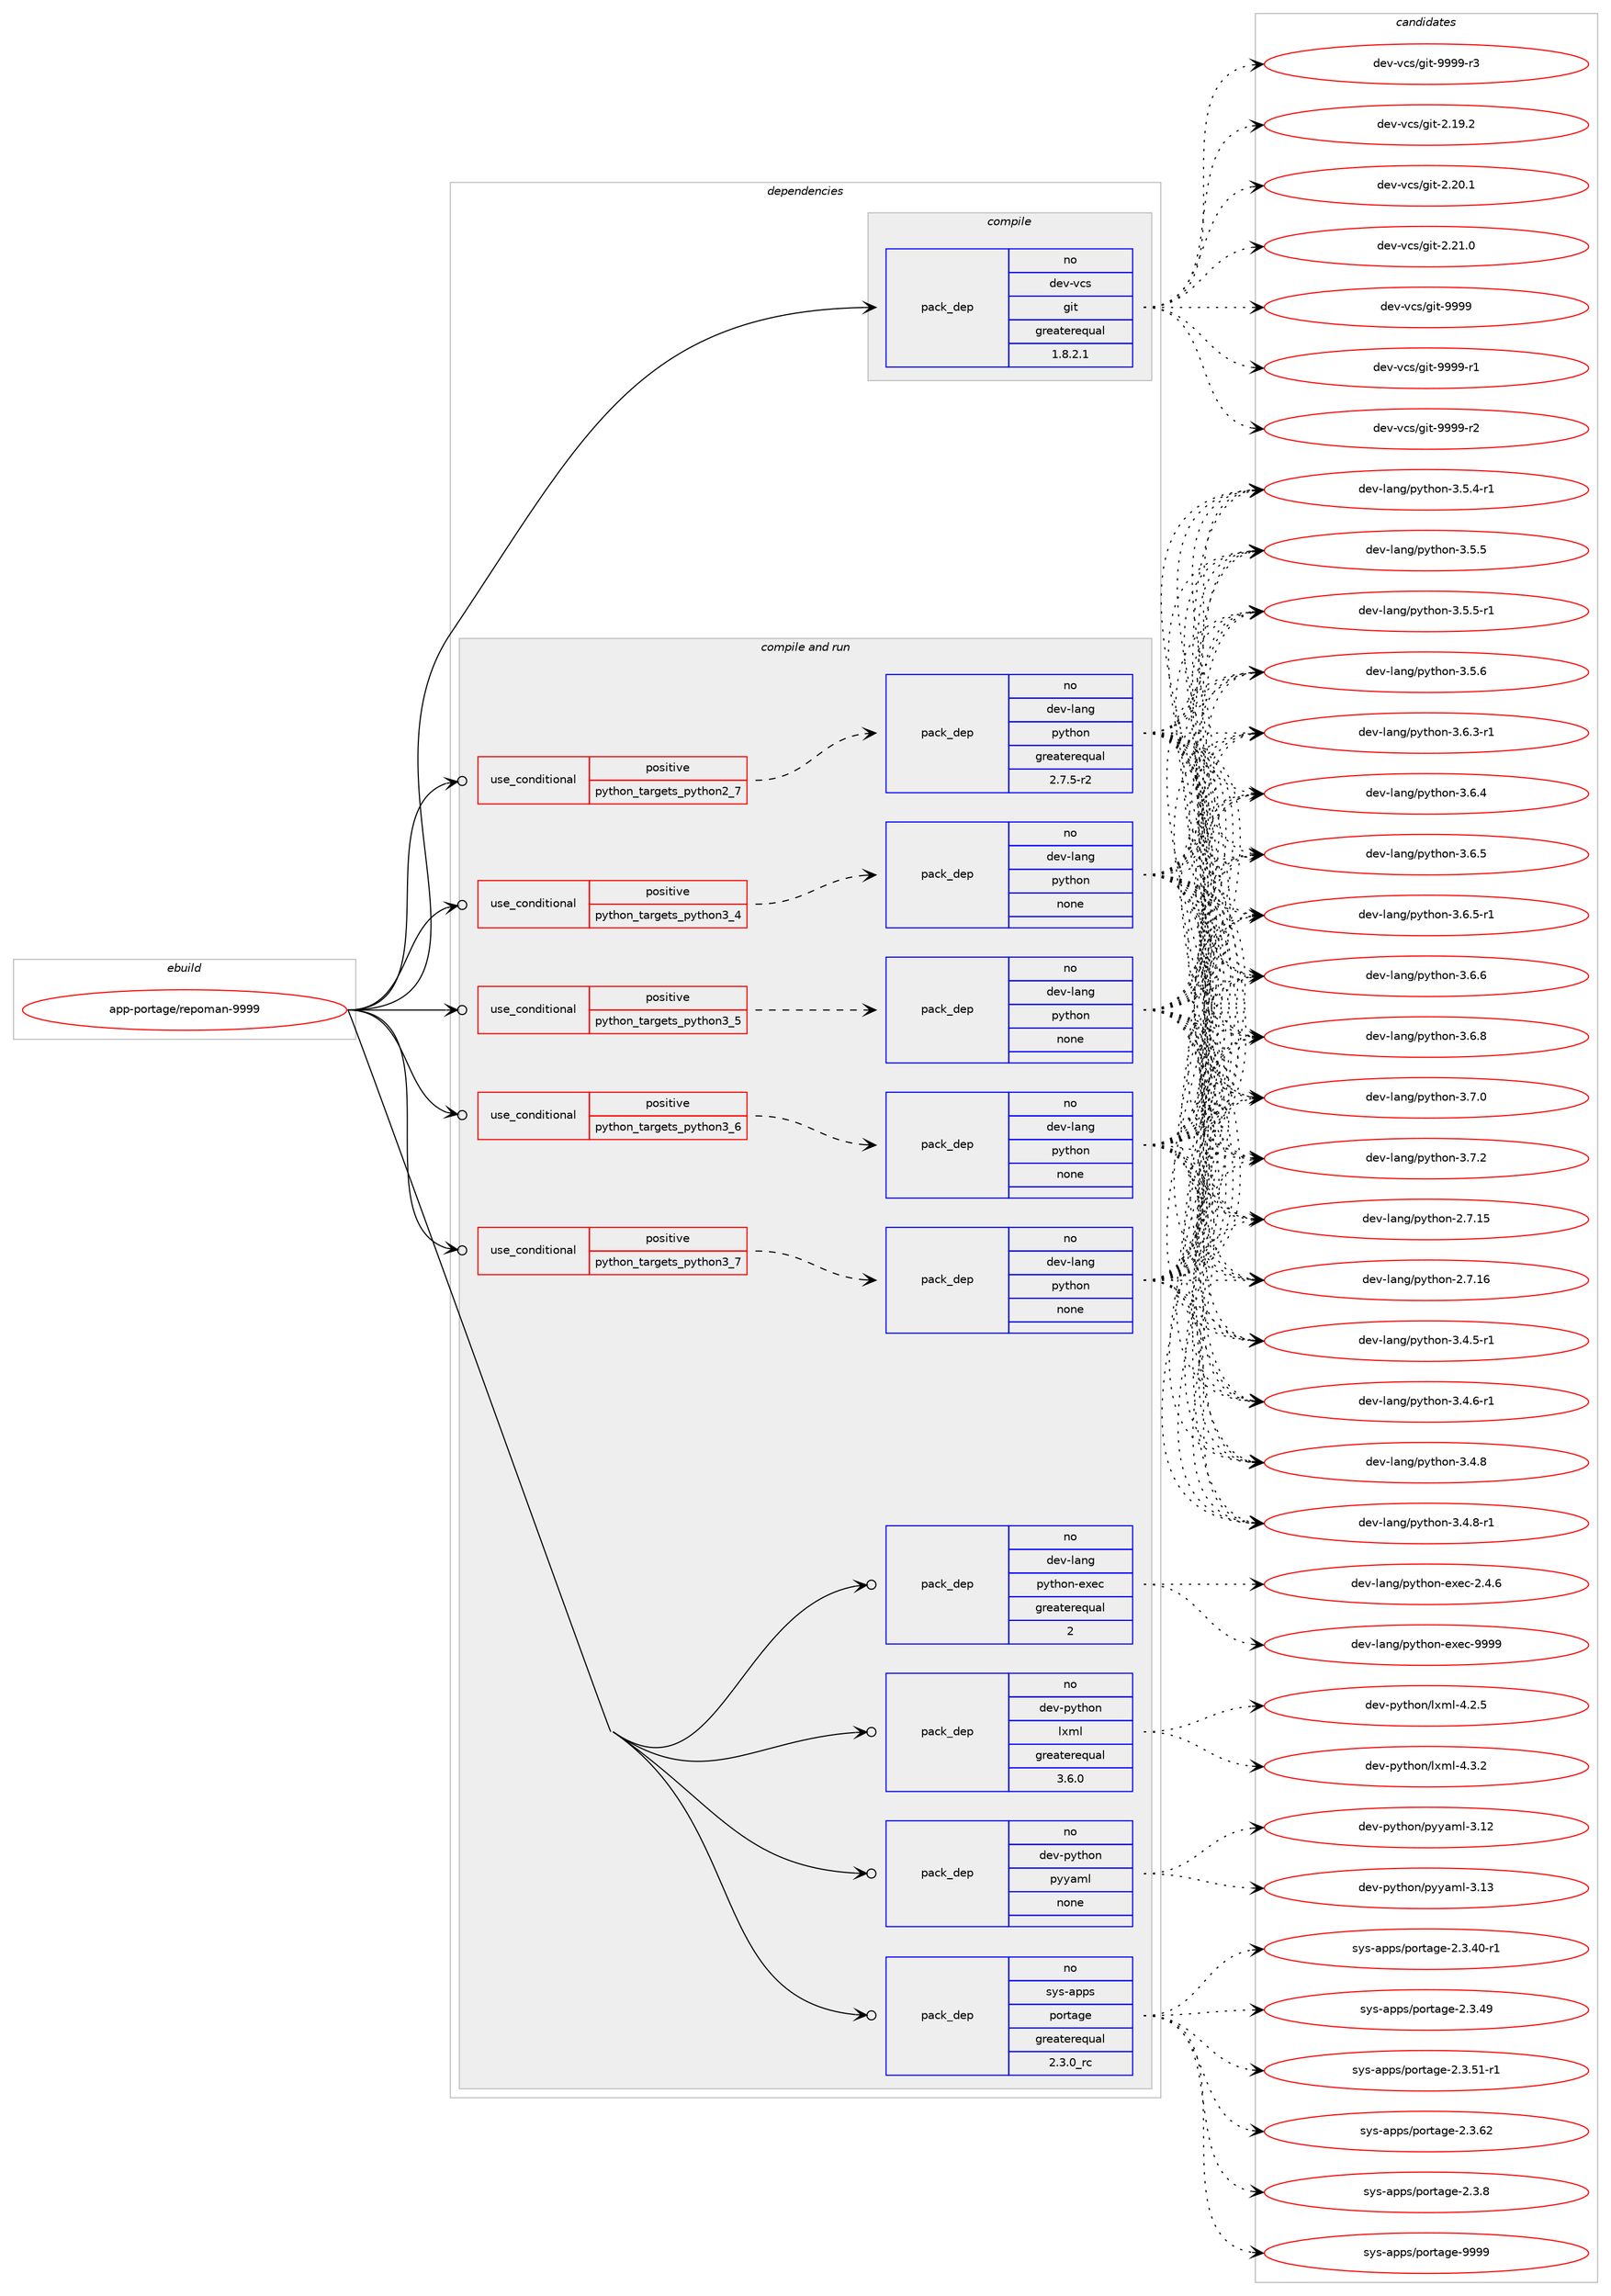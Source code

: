 digraph prolog {

# *************
# Graph options
# *************

newrank=true;
concentrate=true;
compound=true;
graph [rankdir=LR,fontname=Helvetica,fontsize=10,ranksep=1.5];#, ranksep=2.5, nodesep=0.2];
edge  [arrowhead=vee];
node  [fontname=Helvetica,fontsize=10];

# **********
# The ebuild
# **********

subgraph cluster_leftcol {
color=gray;
rank=same;
label=<<i>ebuild</i>>;
id [label="app-portage/repoman-9999", color=red, width=4, href="../app-portage/repoman-9999.svg"];
}

# ****************
# The dependencies
# ****************

subgraph cluster_midcol {
color=gray;
label=<<i>dependencies</i>>;
subgraph cluster_compile {
fillcolor="#eeeeee";
style=filled;
label=<<i>compile</i>>;
subgraph pack931433 {
dependency1306994 [label=<<TABLE BORDER="0" CELLBORDER="1" CELLSPACING="0" CELLPADDING="4" WIDTH="220"><TR><TD ROWSPAN="6" CELLPADDING="30">pack_dep</TD></TR><TR><TD WIDTH="110">no</TD></TR><TR><TD>dev-vcs</TD></TR><TR><TD>git</TD></TR><TR><TD>greaterequal</TD></TR><TR><TD>1.8.2.1</TD></TR></TABLE>>, shape=none, color=blue];
}
id:e -> dependency1306994:w [weight=20,style="solid",arrowhead="vee"];
}
subgraph cluster_compileandrun {
fillcolor="#eeeeee";
style=filled;
label=<<i>compile and run</i>>;
subgraph cond355133 {
dependency1306995 [label=<<TABLE BORDER="0" CELLBORDER="1" CELLSPACING="0" CELLPADDING="4"><TR><TD ROWSPAN="3" CELLPADDING="10">use_conditional</TD></TR><TR><TD>positive</TD></TR><TR><TD>python_targets_python2_7</TD></TR></TABLE>>, shape=none, color=red];
subgraph pack931434 {
dependency1306996 [label=<<TABLE BORDER="0" CELLBORDER="1" CELLSPACING="0" CELLPADDING="4" WIDTH="220"><TR><TD ROWSPAN="6" CELLPADDING="30">pack_dep</TD></TR><TR><TD WIDTH="110">no</TD></TR><TR><TD>dev-lang</TD></TR><TR><TD>python</TD></TR><TR><TD>greaterequal</TD></TR><TR><TD>2.7.5-r2</TD></TR></TABLE>>, shape=none, color=blue];
}
dependency1306995:e -> dependency1306996:w [weight=20,style="dashed",arrowhead="vee"];
}
id:e -> dependency1306995:w [weight=20,style="solid",arrowhead="odotvee"];
subgraph cond355134 {
dependency1306997 [label=<<TABLE BORDER="0" CELLBORDER="1" CELLSPACING="0" CELLPADDING="4"><TR><TD ROWSPAN="3" CELLPADDING="10">use_conditional</TD></TR><TR><TD>positive</TD></TR><TR><TD>python_targets_python3_4</TD></TR></TABLE>>, shape=none, color=red];
subgraph pack931435 {
dependency1306998 [label=<<TABLE BORDER="0" CELLBORDER="1" CELLSPACING="0" CELLPADDING="4" WIDTH="220"><TR><TD ROWSPAN="6" CELLPADDING="30">pack_dep</TD></TR><TR><TD WIDTH="110">no</TD></TR><TR><TD>dev-lang</TD></TR><TR><TD>python</TD></TR><TR><TD>none</TD></TR><TR><TD></TD></TR></TABLE>>, shape=none, color=blue];
}
dependency1306997:e -> dependency1306998:w [weight=20,style="dashed",arrowhead="vee"];
}
id:e -> dependency1306997:w [weight=20,style="solid",arrowhead="odotvee"];
subgraph cond355135 {
dependency1306999 [label=<<TABLE BORDER="0" CELLBORDER="1" CELLSPACING="0" CELLPADDING="4"><TR><TD ROWSPAN="3" CELLPADDING="10">use_conditional</TD></TR><TR><TD>positive</TD></TR><TR><TD>python_targets_python3_5</TD></TR></TABLE>>, shape=none, color=red];
subgraph pack931436 {
dependency1307000 [label=<<TABLE BORDER="0" CELLBORDER="1" CELLSPACING="0" CELLPADDING="4" WIDTH="220"><TR><TD ROWSPAN="6" CELLPADDING="30">pack_dep</TD></TR><TR><TD WIDTH="110">no</TD></TR><TR><TD>dev-lang</TD></TR><TR><TD>python</TD></TR><TR><TD>none</TD></TR><TR><TD></TD></TR></TABLE>>, shape=none, color=blue];
}
dependency1306999:e -> dependency1307000:w [weight=20,style="dashed",arrowhead="vee"];
}
id:e -> dependency1306999:w [weight=20,style="solid",arrowhead="odotvee"];
subgraph cond355136 {
dependency1307001 [label=<<TABLE BORDER="0" CELLBORDER="1" CELLSPACING="0" CELLPADDING="4"><TR><TD ROWSPAN="3" CELLPADDING="10">use_conditional</TD></TR><TR><TD>positive</TD></TR><TR><TD>python_targets_python3_6</TD></TR></TABLE>>, shape=none, color=red];
subgraph pack931437 {
dependency1307002 [label=<<TABLE BORDER="0" CELLBORDER="1" CELLSPACING="0" CELLPADDING="4" WIDTH="220"><TR><TD ROWSPAN="6" CELLPADDING="30">pack_dep</TD></TR><TR><TD WIDTH="110">no</TD></TR><TR><TD>dev-lang</TD></TR><TR><TD>python</TD></TR><TR><TD>none</TD></TR><TR><TD></TD></TR></TABLE>>, shape=none, color=blue];
}
dependency1307001:e -> dependency1307002:w [weight=20,style="dashed",arrowhead="vee"];
}
id:e -> dependency1307001:w [weight=20,style="solid",arrowhead="odotvee"];
subgraph cond355137 {
dependency1307003 [label=<<TABLE BORDER="0" CELLBORDER="1" CELLSPACING="0" CELLPADDING="4"><TR><TD ROWSPAN="3" CELLPADDING="10">use_conditional</TD></TR><TR><TD>positive</TD></TR><TR><TD>python_targets_python3_7</TD></TR></TABLE>>, shape=none, color=red];
subgraph pack931438 {
dependency1307004 [label=<<TABLE BORDER="0" CELLBORDER="1" CELLSPACING="0" CELLPADDING="4" WIDTH="220"><TR><TD ROWSPAN="6" CELLPADDING="30">pack_dep</TD></TR><TR><TD WIDTH="110">no</TD></TR><TR><TD>dev-lang</TD></TR><TR><TD>python</TD></TR><TR><TD>none</TD></TR><TR><TD></TD></TR></TABLE>>, shape=none, color=blue];
}
dependency1307003:e -> dependency1307004:w [weight=20,style="dashed",arrowhead="vee"];
}
id:e -> dependency1307003:w [weight=20,style="solid",arrowhead="odotvee"];
subgraph pack931439 {
dependency1307005 [label=<<TABLE BORDER="0" CELLBORDER="1" CELLSPACING="0" CELLPADDING="4" WIDTH="220"><TR><TD ROWSPAN="6" CELLPADDING="30">pack_dep</TD></TR><TR><TD WIDTH="110">no</TD></TR><TR><TD>dev-lang</TD></TR><TR><TD>python-exec</TD></TR><TR><TD>greaterequal</TD></TR><TR><TD>2</TD></TR></TABLE>>, shape=none, color=blue];
}
id:e -> dependency1307005:w [weight=20,style="solid",arrowhead="odotvee"];
subgraph pack931440 {
dependency1307006 [label=<<TABLE BORDER="0" CELLBORDER="1" CELLSPACING="0" CELLPADDING="4" WIDTH="220"><TR><TD ROWSPAN="6" CELLPADDING="30">pack_dep</TD></TR><TR><TD WIDTH="110">no</TD></TR><TR><TD>dev-python</TD></TR><TR><TD>lxml</TD></TR><TR><TD>greaterequal</TD></TR><TR><TD>3.6.0</TD></TR></TABLE>>, shape=none, color=blue];
}
id:e -> dependency1307006:w [weight=20,style="solid",arrowhead="odotvee"];
subgraph pack931441 {
dependency1307007 [label=<<TABLE BORDER="0" CELLBORDER="1" CELLSPACING="0" CELLPADDING="4" WIDTH="220"><TR><TD ROWSPAN="6" CELLPADDING="30">pack_dep</TD></TR><TR><TD WIDTH="110">no</TD></TR><TR><TD>dev-python</TD></TR><TR><TD>pyyaml</TD></TR><TR><TD>none</TD></TR><TR><TD></TD></TR></TABLE>>, shape=none, color=blue];
}
id:e -> dependency1307007:w [weight=20,style="solid",arrowhead="odotvee"];
subgraph pack931442 {
dependency1307008 [label=<<TABLE BORDER="0" CELLBORDER="1" CELLSPACING="0" CELLPADDING="4" WIDTH="220"><TR><TD ROWSPAN="6" CELLPADDING="30">pack_dep</TD></TR><TR><TD WIDTH="110">no</TD></TR><TR><TD>sys-apps</TD></TR><TR><TD>portage</TD></TR><TR><TD>greaterequal</TD></TR><TR><TD>2.3.0_rc</TD></TR></TABLE>>, shape=none, color=blue];
}
id:e -> dependency1307008:w [weight=20,style="solid",arrowhead="odotvee"];
}
subgraph cluster_run {
fillcolor="#eeeeee";
style=filled;
label=<<i>run</i>>;
}
}

# **************
# The candidates
# **************

subgraph cluster_choices {
rank=same;
color=gray;
label=<<i>candidates</i>>;

subgraph choice931433 {
color=black;
nodesep=1;
choice10010111845118991154710310511645504649574650 [label="dev-vcs/git-2.19.2", color=red, width=4,href="../dev-vcs/git-2.19.2.svg"];
choice10010111845118991154710310511645504650484649 [label="dev-vcs/git-2.20.1", color=red, width=4,href="../dev-vcs/git-2.20.1.svg"];
choice10010111845118991154710310511645504650494648 [label="dev-vcs/git-2.21.0", color=red, width=4,href="../dev-vcs/git-2.21.0.svg"];
choice1001011184511899115471031051164557575757 [label="dev-vcs/git-9999", color=red, width=4,href="../dev-vcs/git-9999.svg"];
choice10010111845118991154710310511645575757574511449 [label="dev-vcs/git-9999-r1", color=red, width=4,href="../dev-vcs/git-9999-r1.svg"];
choice10010111845118991154710310511645575757574511450 [label="dev-vcs/git-9999-r2", color=red, width=4,href="../dev-vcs/git-9999-r2.svg"];
choice10010111845118991154710310511645575757574511451 [label="dev-vcs/git-9999-r3", color=red, width=4,href="../dev-vcs/git-9999-r3.svg"];
dependency1306994:e -> choice10010111845118991154710310511645504649574650:w [style=dotted,weight="100"];
dependency1306994:e -> choice10010111845118991154710310511645504650484649:w [style=dotted,weight="100"];
dependency1306994:e -> choice10010111845118991154710310511645504650494648:w [style=dotted,weight="100"];
dependency1306994:e -> choice1001011184511899115471031051164557575757:w [style=dotted,weight="100"];
dependency1306994:e -> choice10010111845118991154710310511645575757574511449:w [style=dotted,weight="100"];
dependency1306994:e -> choice10010111845118991154710310511645575757574511450:w [style=dotted,weight="100"];
dependency1306994:e -> choice10010111845118991154710310511645575757574511451:w [style=dotted,weight="100"];
}
subgraph choice931434 {
color=black;
nodesep=1;
choice10010111845108971101034711212111610411111045504655464953 [label="dev-lang/python-2.7.15", color=red, width=4,href="../dev-lang/python-2.7.15.svg"];
choice10010111845108971101034711212111610411111045504655464954 [label="dev-lang/python-2.7.16", color=red, width=4,href="../dev-lang/python-2.7.16.svg"];
choice1001011184510897110103471121211161041111104551465246534511449 [label="dev-lang/python-3.4.5-r1", color=red, width=4,href="../dev-lang/python-3.4.5-r1.svg"];
choice1001011184510897110103471121211161041111104551465246544511449 [label="dev-lang/python-3.4.6-r1", color=red, width=4,href="../dev-lang/python-3.4.6-r1.svg"];
choice100101118451089711010347112121116104111110455146524656 [label="dev-lang/python-3.4.8", color=red, width=4,href="../dev-lang/python-3.4.8.svg"];
choice1001011184510897110103471121211161041111104551465246564511449 [label="dev-lang/python-3.4.8-r1", color=red, width=4,href="../dev-lang/python-3.4.8-r1.svg"];
choice1001011184510897110103471121211161041111104551465346524511449 [label="dev-lang/python-3.5.4-r1", color=red, width=4,href="../dev-lang/python-3.5.4-r1.svg"];
choice100101118451089711010347112121116104111110455146534653 [label="dev-lang/python-3.5.5", color=red, width=4,href="../dev-lang/python-3.5.5.svg"];
choice1001011184510897110103471121211161041111104551465346534511449 [label="dev-lang/python-3.5.5-r1", color=red, width=4,href="../dev-lang/python-3.5.5-r1.svg"];
choice100101118451089711010347112121116104111110455146534654 [label="dev-lang/python-3.5.6", color=red, width=4,href="../dev-lang/python-3.5.6.svg"];
choice1001011184510897110103471121211161041111104551465446514511449 [label="dev-lang/python-3.6.3-r1", color=red, width=4,href="../dev-lang/python-3.6.3-r1.svg"];
choice100101118451089711010347112121116104111110455146544652 [label="dev-lang/python-3.6.4", color=red, width=4,href="../dev-lang/python-3.6.4.svg"];
choice100101118451089711010347112121116104111110455146544653 [label="dev-lang/python-3.6.5", color=red, width=4,href="../dev-lang/python-3.6.5.svg"];
choice1001011184510897110103471121211161041111104551465446534511449 [label="dev-lang/python-3.6.5-r1", color=red, width=4,href="../dev-lang/python-3.6.5-r1.svg"];
choice100101118451089711010347112121116104111110455146544654 [label="dev-lang/python-3.6.6", color=red, width=4,href="../dev-lang/python-3.6.6.svg"];
choice100101118451089711010347112121116104111110455146544656 [label="dev-lang/python-3.6.8", color=red, width=4,href="../dev-lang/python-3.6.8.svg"];
choice100101118451089711010347112121116104111110455146554648 [label="dev-lang/python-3.7.0", color=red, width=4,href="../dev-lang/python-3.7.0.svg"];
choice100101118451089711010347112121116104111110455146554650 [label="dev-lang/python-3.7.2", color=red, width=4,href="../dev-lang/python-3.7.2.svg"];
dependency1306996:e -> choice10010111845108971101034711212111610411111045504655464953:w [style=dotted,weight="100"];
dependency1306996:e -> choice10010111845108971101034711212111610411111045504655464954:w [style=dotted,weight="100"];
dependency1306996:e -> choice1001011184510897110103471121211161041111104551465246534511449:w [style=dotted,weight="100"];
dependency1306996:e -> choice1001011184510897110103471121211161041111104551465246544511449:w [style=dotted,weight="100"];
dependency1306996:e -> choice100101118451089711010347112121116104111110455146524656:w [style=dotted,weight="100"];
dependency1306996:e -> choice1001011184510897110103471121211161041111104551465246564511449:w [style=dotted,weight="100"];
dependency1306996:e -> choice1001011184510897110103471121211161041111104551465346524511449:w [style=dotted,weight="100"];
dependency1306996:e -> choice100101118451089711010347112121116104111110455146534653:w [style=dotted,weight="100"];
dependency1306996:e -> choice1001011184510897110103471121211161041111104551465346534511449:w [style=dotted,weight="100"];
dependency1306996:e -> choice100101118451089711010347112121116104111110455146534654:w [style=dotted,weight="100"];
dependency1306996:e -> choice1001011184510897110103471121211161041111104551465446514511449:w [style=dotted,weight="100"];
dependency1306996:e -> choice100101118451089711010347112121116104111110455146544652:w [style=dotted,weight="100"];
dependency1306996:e -> choice100101118451089711010347112121116104111110455146544653:w [style=dotted,weight="100"];
dependency1306996:e -> choice1001011184510897110103471121211161041111104551465446534511449:w [style=dotted,weight="100"];
dependency1306996:e -> choice100101118451089711010347112121116104111110455146544654:w [style=dotted,weight="100"];
dependency1306996:e -> choice100101118451089711010347112121116104111110455146544656:w [style=dotted,weight="100"];
dependency1306996:e -> choice100101118451089711010347112121116104111110455146554648:w [style=dotted,weight="100"];
dependency1306996:e -> choice100101118451089711010347112121116104111110455146554650:w [style=dotted,weight="100"];
}
subgraph choice931435 {
color=black;
nodesep=1;
choice10010111845108971101034711212111610411111045504655464953 [label="dev-lang/python-2.7.15", color=red, width=4,href="../dev-lang/python-2.7.15.svg"];
choice10010111845108971101034711212111610411111045504655464954 [label="dev-lang/python-2.7.16", color=red, width=4,href="../dev-lang/python-2.7.16.svg"];
choice1001011184510897110103471121211161041111104551465246534511449 [label="dev-lang/python-3.4.5-r1", color=red, width=4,href="../dev-lang/python-3.4.5-r1.svg"];
choice1001011184510897110103471121211161041111104551465246544511449 [label="dev-lang/python-3.4.6-r1", color=red, width=4,href="../dev-lang/python-3.4.6-r1.svg"];
choice100101118451089711010347112121116104111110455146524656 [label="dev-lang/python-3.4.8", color=red, width=4,href="../dev-lang/python-3.4.8.svg"];
choice1001011184510897110103471121211161041111104551465246564511449 [label="dev-lang/python-3.4.8-r1", color=red, width=4,href="../dev-lang/python-3.4.8-r1.svg"];
choice1001011184510897110103471121211161041111104551465346524511449 [label="dev-lang/python-3.5.4-r1", color=red, width=4,href="../dev-lang/python-3.5.4-r1.svg"];
choice100101118451089711010347112121116104111110455146534653 [label="dev-lang/python-3.5.5", color=red, width=4,href="../dev-lang/python-3.5.5.svg"];
choice1001011184510897110103471121211161041111104551465346534511449 [label="dev-lang/python-3.5.5-r1", color=red, width=4,href="../dev-lang/python-3.5.5-r1.svg"];
choice100101118451089711010347112121116104111110455146534654 [label="dev-lang/python-3.5.6", color=red, width=4,href="../dev-lang/python-3.5.6.svg"];
choice1001011184510897110103471121211161041111104551465446514511449 [label="dev-lang/python-3.6.3-r1", color=red, width=4,href="../dev-lang/python-3.6.3-r1.svg"];
choice100101118451089711010347112121116104111110455146544652 [label="dev-lang/python-3.6.4", color=red, width=4,href="../dev-lang/python-3.6.4.svg"];
choice100101118451089711010347112121116104111110455146544653 [label="dev-lang/python-3.6.5", color=red, width=4,href="../dev-lang/python-3.6.5.svg"];
choice1001011184510897110103471121211161041111104551465446534511449 [label="dev-lang/python-3.6.5-r1", color=red, width=4,href="../dev-lang/python-3.6.5-r1.svg"];
choice100101118451089711010347112121116104111110455146544654 [label="dev-lang/python-3.6.6", color=red, width=4,href="../dev-lang/python-3.6.6.svg"];
choice100101118451089711010347112121116104111110455146544656 [label="dev-lang/python-3.6.8", color=red, width=4,href="../dev-lang/python-3.6.8.svg"];
choice100101118451089711010347112121116104111110455146554648 [label="dev-lang/python-3.7.0", color=red, width=4,href="../dev-lang/python-3.7.0.svg"];
choice100101118451089711010347112121116104111110455146554650 [label="dev-lang/python-3.7.2", color=red, width=4,href="../dev-lang/python-3.7.2.svg"];
dependency1306998:e -> choice10010111845108971101034711212111610411111045504655464953:w [style=dotted,weight="100"];
dependency1306998:e -> choice10010111845108971101034711212111610411111045504655464954:w [style=dotted,weight="100"];
dependency1306998:e -> choice1001011184510897110103471121211161041111104551465246534511449:w [style=dotted,weight="100"];
dependency1306998:e -> choice1001011184510897110103471121211161041111104551465246544511449:w [style=dotted,weight="100"];
dependency1306998:e -> choice100101118451089711010347112121116104111110455146524656:w [style=dotted,weight="100"];
dependency1306998:e -> choice1001011184510897110103471121211161041111104551465246564511449:w [style=dotted,weight="100"];
dependency1306998:e -> choice1001011184510897110103471121211161041111104551465346524511449:w [style=dotted,weight="100"];
dependency1306998:e -> choice100101118451089711010347112121116104111110455146534653:w [style=dotted,weight="100"];
dependency1306998:e -> choice1001011184510897110103471121211161041111104551465346534511449:w [style=dotted,weight="100"];
dependency1306998:e -> choice100101118451089711010347112121116104111110455146534654:w [style=dotted,weight="100"];
dependency1306998:e -> choice1001011184510897110103471121211161041111104551465446514511449:w [style=dotted,weight="100"];
dependency1306998:e -> choice100101118451089711010347112121116104111110455146544652:w [style=dotted,weight="100"];
dependency1306998:e -> choice100101118451089711010347112121116104111110455146544653:w [style=dotted,weight="100"];
dependency1306998:e -> choice1001011184510897110103471121211161041111104551465446534511449:w [style=dotted,weight="100"];
dependency1306998:e -> choice100101118451089711010347112121116104111110455146544654:w [style=dotted,weight="100"];
dependency1306998:e -> choice100101118451089711010347112121116104111110455146544656:w [style=dotted,weight="100"];
dependency1306998:e -> choice100101118451089711010347112121116104111110455146554648:w [style=dotted,weight="100"];
dependency1306998:e -> choice100101118451089711010347112121116104111110455146554650:w [style=dotted,weight="100"];
}
subgraph choice931436 {
color=black;
nodesep=1;
choice10010111845108971101034711212111610411111045504655464953 [label="dev-lang/python-2.7.15", color=red, width=4,href="../dev-lang/python-2.7.15.svg"];
choice10010111845108971101034711212111610411111045504655464954 [label="dev-lang/python-2.7.16", color=red, width=4,href="../dev-lang/python-2.7.16.svg"];
choice1001011184510897110103471121211161041111104551465246534511449 [label="dev-lang/python-3.4.5-r1", color=red, width=4,href="../dev-lang/python-3.4.5-r1.svg"];
choice1001011184510897110103471121211161041111104551465246544511449 [label="dev-lang/python-3.4.6-r1", color=red, width=4,href="../dev-lang/python-3.4.6-r1.svg"];
choice100101118451089711010347112121116104111110455146524656 [label="dev-lang/python-3.4.8", color=red, width=4,href="../dev-lang/python-3.4.8.svg"];
choice1001011184510897110103471121211161041111104551465246564511449 [label="dev-lang/python-3.4.8-r1", color=red, width=4,href="../dev-lang/python-3.4.8-r1.svg"];
choice1001011184510897110103471121211161041111104551465346524511449 [label="dev-lang/python-3.5.4-r1", color=red, width=4,href="../dev-lang/python-3.5.4-r1.svg"];
choice100101118451089711010347112121116104111110455146534653 [label="dev-lang/python-3.5.5", color=red, width=4,href="../dev-lang/python-3.5.5.svg"];
choice1001011184510897110103471121211161041111104551465346534511449 [label="dev-lang/python-3.5.5-r1", color=red, width=4,href="../dev-lang/python-3.5.5-r1.svg"];
choice100101118451089711010347112121116104111110455146534654 [label="dev-lang/python-3.5.6", color=red, width=4,href="../dev-lang/python-3.5.6.svg"];
choice1001011184510897110103471121211161041111104551465446514511449 [label="dev-lang/python-3.6.3-r1", color=red, width=4,href="../dev-lang/python-3.6.3-r1.svg"];
choice100101118451089711010347112121116104111110455146544652 [label="dev-lang/python-3.6.4", color=red, width=4,href="../dev-lang/python-3.6.4.svg"];
choice100101118451089711010347112121116104111110455146544653 [label="dev-lang/python-3.6.5", color=red, width=4,href="../dev-lang/python-3.6.5.svg"];
choice1001011184510897110103471121211161041111104551465446534511449 [label="dev-lang/python-3.6.5-r1", color=red, width=4,href="../dev-lang/python-3.6.5-r1.svg"];
choice100101118451089711010347112121116104111110455146544654 [label="dev-lang/python-3.6.6", color=red, width=4,href="../dev-lang/python-3.6.6.svg"];
choice100101118451089711010347112121116104111110455146544656 [label="dev-lang/python-3.6.8", color=red, width=4,href="../dev-lang/python-3.6.8.svg"];
choice100101118451089711010347112121116104111110455146554648 [label="dev-lang/python-3.7.0", color=red, width=4,href="../dev-lang/python-3.7.0.svg"];
choice100101118451089711010347112121116104111110455146554650 [label="dev-lang/python-3.7.2", color=red, width=4,href="../dev-lang/python-3.7.2.svg"];
dependency1307000:e -> choice10010111845108971101034711212111610411111045504655464953:w [style=dotted,weight="100"];
dependency1307000:e -> choice10010111845108971101034711212111610411111045504655464954:w [style=dotted,weight="100"];
dependency1307000:e -> choice1001011184510897110103471121211161041111104551465246534511449:w [style=dotted,weight="100"];
dependency1307000:e -> choice1001011184510897110103471121211161041111104551465246544511449:w [style=dotted,weight="100"];
dependency1307000:e -> choice100101118451089711010347112121116104111110455146524656:w [style=dotted,weight="100"];
dependency1307000:e -> choice1001011184510897110103471121211161041111104551465246564511449:w [style=dotted,weight="100"];
dependency1307000:e -> choice1001011184510897110103471121211161041111104551465346524511449:w [style=dotted,weight="100"];
dependency1307000:e -> choice100101118451089711010347112121116104111110455146534653:w [style=dotted,weight="100"];
dependency1307000:e -> choice1001011184510897110103471121211161041111104551465346534511449:w [style=dotted,weight="100"];
dependency1307000:e -> choice100101118451089711010347112121116104111110455146534654:w [style=dotted,weight="100"];
dependency1307000:e -> choice1001011184510897110103471121211161041111104551465446514511449:w [style=dotted,weight="100"];
dependency1307000:e -> choice100101118451089711010347112121116104111110455146544652:w [style=dotted,weight="100"];
dependency1307000:e -> choice100101118451089711010347112121116104111110455146544653:w [style=dotted,weight="100"];
dependency1307000:e -> choice1001011184510897110103471121211161041111104551465446534511449:w [style=dotted,weight="100"];
dependency1307000:e -> choice100101118451089711010347112121116104111110455146544654:w [style=dotted,weight="100"];
dependency1307000:e -> choice100101118451089711010347112121116104111110455146544656:w [style=dotted,weight="100"];
dependency1307000:e -> choice100101118451089711010347112121116104111110455146554648:w [style=dotted,weight="100"];
dependency1307000:e -> choice100101118451089711010347112121116104111110455146554650:w [style=dotted,weight="100"];
}
subgraph choice931437 {
color=black;
nodesep=1;
choice10010111845108971101034711212111610411111045504655464953 [label="dev-lang/python-2.7.15", color=red, width=4,href="../dev-lang/python-2.7.15.svg"];
choice10010111845108971101034711212111610411111045504655464954 [label="dev-lang/python-2.7.16", color=red, width=4,href="../dev-lang/python-2.7.16.svg"];
choice1001011184510897110103471121211161041111104551465246534511449 [label="dev-lang/python-3.4.5-r1", color=red, width=4,href="../dev-lang/python-3.4.5-r1.svg"];
choice1001011184510897110103471121211161041111104551465246544511449 [label="dev-lang/python-3.4.6-r1", color=red, width=4,href="../dev-lang/python-3.4.6-r1.svg"];
choice100101118451089711010347112121116104111110455146524656 [label="dev-lang/python-3.4.8", color=red, width=4,href="../dev-lang/python-3.4.8.svg"];
choice1001011184510897110103471121211161041111104551465246564511449 [label="dev-lang/python-3.4.8-r1", color=red, width=4,href="../dev-lang/python-3.4.8-r1.svg"];
choice1001011184510897110103471121211161041111104551465346524511449 [label="dev-lang/python-3.5.4-r1", color=red, width=4,href="../dev-lang/python-3.5.4-r1.svg"];
choice100101118451089711010347112121116104111110455146534653 [label="dev-lang/python-3.5.5", color=red, width=4,href="../dev-lang/python-3.5.5.svg"];
choice1001011184510897110103471121211161041111104551465346534511449 [label="dev-lang/python-3.5.5-r1", color=red, width=4,href="../dev-lang/python-3.5.5-r1.svg"];
choice100101118451089711010347112121116104111110455146534654 [label="dev-lang/python-3.5.6", color=red, width=4,href="../dev-lang/python-3.5.6.svg"];
choice1001011184510897110103471121211161041111104551465446514511449 [label="dev-lang/python-3.6.3-r1", color=red, width=4,href="../dev-lang/python-3.6.3-r1.svg"];
choice100101118451089711010347112121116104111110455146544652 [label="dev-lang/python-3.6.4", color=red, width=4,href="../dev-lang/python-3.6.4.svg"];
choice100101118451089711010347112121116104111110455146544653 [label="dev-lang/python-3.6.5", color=red, width=4,href="../dev-lang/python-3.6.5.svg"];
choice1001011184510897110103471121211161041111104551465446534511449 [label="dev-lang/python-3.6.5-r1", color=red, width=4,href="../dev-lang/python-3.6.5-r1.svg"];
choice100101118451089711010347112121116104111110455146544654 [label="dev-lang/python-3.6.6", color=red, width=4,href="../dev-lang/python-3.6.6.svg"];
choice100101118451089711010347112121116104111110455146544656 [label="dev-lang/python-3.6.8", color=red, width=4,href="../dev-lang/python-3.6.8.svg"];
choice100101118451089711010347112121116104111110455146554648 [label="dev-lang/python-3.7.0", color=red, width=4,href="../dev-lang/python-3.7.0.svg"];
choice100101118451089711010347112121116104111110455146554650 [label="dev-lang/python-3.7.2", color=red, width=4,href="../dev-lang/python-3.7.2.svg"];
dependency1307002:e -> choice10010111845108971101034711212111610411111045504655464953:w [style=dotted,weight="100"];
dependency1307002:e -> choice10010111845108971101034711212111610411111045504655464954:w [style=dotted,weight="100"];
dependency1307002:e -> choice1001011184510897110103471121211161041111104551465246534511449:w [style=dotted,weight="100"];
dependency1307002:e -> choice1001011184510897110103471121211161041111104551465246544511449:w [style=dotted,weight="100"];
dependency1307002:e -> choice100101118451089711010347112121116104111110455146524656:w [style=dotted,weight="100"];
dependency1307002:e -> choice1001011184510897110103471121211161041111104551465246564511449:w [style=dotted,weight="100"];
dependency1307002:e -> choice1001011184510897110103471121211161041111104551465346524511449:w [style=dotted,weight="100"];
dependency1307002:e -> choice100101118451089711010347112121116104111110455146534653:w [style=dotted,weight="100"];
dependency1307002:e -> choice1001011184510897110103471121211161041111104551465346534511449:w [style=dotted,weight="100"];
dependency1307002:e -> choice100101118451089711010347112121116104111110455146534654:w [style=dotted,weight="100"];
dependency1307002:e -> choice1001011184510897110103471121211161041111104551465446514511449:w [style=dotted,weight="100"];
dependency1307002:e -> choice100101118451089711010347112121116104111110455146544652:w [style=dotted,weight="100"];
dependency1307002:e -> choice100101118451089711010347112121116104111110455146544653:w [style=dotted,weight="100"];
dependency1307002:e -> choice1001011184510897110103471121211161041111104551465446534511449:w [style=dotted,weight="100"];
dependency1307002:e -> choice100101118451089711010347112121116104111110455146544654:w [style=dotted,weight="100"];
dependency1307002:e -> choice100101118451089711010347112121116104111110455146544656:w [style=dotted,weight="100"];
dependency1307002:e -> choice100101118451089711010347112121116104111110455146554648:w [style=dotted,weight="100"];
dependency1307002:e -> choice100101118451089711010347112121116104111110455146554650:w [style=dotted,weight="100"];
}
subgraph choice931438 {
color=black;
nodesep=1;
choice10010111845108971101034711212111610411111045504655464953 [label="dev-lang/python-2.7.15", color=red, width=4,href="../dev-lang/python-2.7.15.svg"];
choice10010111845108971101034711212111610411111045504655464954 [label="dev-lang/python-2.7.16", color=red, width=4,href="../dev-lang/python-2.7.16.svg"];
choice1001011184510897110103471121211161041111104551465246534511449 [label="dev-lang/python-3.4.5-r1", color=red, width=4,href="../dev-lang/python-3.4.5-r1.svg"];
choice1001011184510897110103471121211161041111104551465246544511449 [label="dev-lang/python-3.4.6-r1", color=red, width=4,href="../dev-lang/python-3.4.6-r1.svg"];
choice100101118451089711010347112121116104111110455146524656 [label="dev-lang/python-3.4.8", color=red, width=4,href="../dev-lang/python-3.4.8.svg"];
choice1001011184510897110103471121211161041111104551465246564511449 [label="dev-lang/python-3.4.8-r1", color=red, width=4,href="../dev-lang/python-3.4.8-r1.svg"];
choice1001011184510897110103471121211161041111104551465346524511449 [label="dev-lang/python-3.5.4-r1", color=red, width=4,href="../dev-lang/python-3.5.4-r1.svg"];
choice100101118451089711010347112121116104111110455146534653 [label="dev-lang/python-3.5.5", color=red, width=4,href="../dev-lang/python-3.5.5.svg"];
choice1001011184510897110103471121211161041111104551465346534511449 [label="dev-lang/python-3.5.5-r1", color=red, width=4,href="../dev-lang/python-3.5.5-r1.svg"];
choice100101118451089711010347112121116104111110455146534654 [label="dev-lang/python-3.5.6", color=red, width=4,href="../dev-lang/python-3.5.6.svg"];
choice1001011184510897110103471121211161041111104551465446514511449 [label="dev-lang/python-3.6.3-r1", color=red, width=4,href="../dev-lang/python-3.6.3-r1.svg"];
choice100101118451089711010347112121116104111110455146544652 [label="dev-lang/python-3.6.4", color=red, width=4,href="../dev-lang/python-3.6.4.svg"];
choice100101118451089711010347112121116104111110455146544653 [label="dev-lang/python-3.6.5", color=red, width=4,href="../dev-lang/python-3.6.5.svg"];
choice1001011184510897110103471121211161041111104551465446534511449 [label="dev-lang/python-3.6.5-r1", color=red, width=4,href="../dev-lang/python-3.6.5-r1.svg"];
choice100101118451089711010347112121116104111110455146544654 [label="dev-lang/python-3.6.6", color=red, width=4,href="../dev-lang/python-3.6.6.svg"];
choice100101118451089711010347112121116104111110455146544656 [label="dev-lang/python-3.6.8", color=red, width=4,href="../dev-lang/python-3.6.8.svg"];
choice100101118451089711010347112121116104111110455146554648 [label="dev-lang/python-3.7.0", color=red, width=4,href="../dev-lang/python-3.7.0.svg"];
choice100101118451089711010347112121116104111110455146554650 [label="dev-lang/python-3.7.2", color=red, width=4,href="../dev-lang/python-3.7.2.svg"];
dependency1307004:e -> choice10010111845108971101034711212111610411111045504655464953:w [style=dotted,weight="100"];
dependency1307004:e -> choice10010111845108971101034711212111610411111045504655464954:w [style=dotted,weight="100"];
dependency1307004:e -> choice1001011184510897110103471121211161041111104551465246534511449:w [style=dotted,weight="100"];
dependency1307004:e -> choice1001011184510897110103471121211161041111104551465246544511449:w [style=dotted,weight="100"];
dependency1307004:e -> choice100101118451089711010347112121116104111110455146524656:w [style=dotted,weight="100"];
dependency1307004:e -> choice1001011184510897110103471121211161041111104551465246564511449:w [style=dotted,weight="100"];
dependency1307004:e -> choice1001011184510897110103471121211161041111104551465346524511449:w [style=dotted,weight="100"];
dependency1307004:e -> choice100101118451089711010347112121116104111110455146534653:w [style=dotted,weight="100"];
dependency1307004:e -> choice1001011184510897110103471121211161041111104551465346534511449:w [style=dotted,weight="100"];
dependency1307004:e -> choice100101118451089711010347112121116104111110455146534654:w [style=dotted,weight="100"];
dependency1307004:e -> choice1001011184510897110103471121211161041111104551465446514511449:w [style=dotted,weight="100"];
dependency1307004:e -> choice100101118451089711010347112121116104111110455146544652:w [style=dotted,weight="100"];
dependency1307004:e -> choice100101118451089711010347112121116104111110455146544653:w [style=dotted,weight="100"];
dependency1307004:e -> choice1001011184510897110103471121211161041111104551465446534511449:w [style=dotted,weight="100"];
dependency1307004:e -> choice100101118451089711010347112121116104111110455146544654:w [style=dotted,weight="100"];
dependency1307004:e -> choice100101118451089711010347112121116104111110455146544656:w [style=dotted,weight="100"];
dependency1307004:e -> choice100101118451089711010347112121116104111110455146554648:w [style=dotted,weight="100"];
dependency1307004:e -> choice100101118451089711010347112121116104111110455146554650:w [style=dotted,weight="100"];
}
subgraph choice931439 {
color=black;
nodesep=1;
choice1001011184510897110103471121211161041111104510112010199455046524654 [label="dev-lang/python-exec-2.4.6", color=red, width=4,href="../dev-lang/python-exec-2.4.6.svg"];
choice10010111845108971101034711212111610411111045101120101994557575757 [label="dev-lang/python-exec-9999", color=red, width=4,href="../dev-lang/python-exec-9999.svg"];
dependency1307005:e -> choice1001011184510897110103471121211161041111104510112010199455046524654:w [style=dotted,weight="100"];
dependency1307005:e -> choice10010111845108971101034711212111610411111045101120101994557575757:w [style=dotted,weight="100"];
}
subgraph choice931440 {
color=black;
nodesep=1;
choice1001011184511212111610411111047108120109108455246504653 [label="dev-python/lxml-4.2.5", color=red, width=4,href="../dev-python/lxml-4.2.5.svg"];
choice1001011184511212111610411111047108120109108455246514650 [label="dev-python/lxml-4.3.2", color=red, width=4,href="../dev-python/lxml-4.3.2.svg"];
dependency1307006:e -> choice1001011184511212111610411111047108120109108455246504653:w [style=dotted,weight="100"];
dependency1307006:e -> choice1001011184511212111610411111047108120109108455246514650:w [style=dotted,weight="100"];
}
subgraph choice931441 {
color=black;
nodesep=1;
choice1001011184511212111610411111047112121121971091084551464950 [label="dev-python/pyyaml-3.12", color=red, width=4,href="../dev-python/pyyaml-3.12.svg"];
choice1001011184511212111610411111047112121121971091084551464951 [label="dev-python/pyyaml-3.13", color=red, width=4,href="../dev-python/pyyaml-3.13.svg"];
dependency1307007:e -> choice1001011184511212111610411111047112121121971091084551464950:w [style=dotted,weight="100"];
dependency1307007:e -> choice1001011184511212111610411111047112121121971091084551464951:w [style=dotted,weight="100"];
}
subgraph choice931442 {
color=black;
nodesep=1;
choice11512111545971121121154711211111411697103101455046514652484511449 [label="sys-apps/portage-2.3.40-r1", color=red, width=4,href="../sys-apps/portage-2.3.40-r1.svg"];
choice1151211154597112112115471121111141169710310145504651465257 [label="sys-apps/portage-2.3.49", color=red, width=4,href="../sys-apps/portage-2.3.49.svg"];
choice11512111545971121121154711211111411697103101455046514653494511449 [label="sys-apps/portage-2.3.51-r1", color=red, width=4,href="../sys-apps/portage-2.3.51-r1.svg"];
choice1151211154597112112115471121111141169710310145504651465450 [label="sys-apps/portage-2.3.62", color=red, width=4,href="../sys-apps/portage-2.3.62.svg"];
choice11512111545971121121154711211111411697103101455046514656 [label="sys-apps/portage-2.3.8", color=red, width=4,href="../sys-apps/portage-2.3.8.svg"];
choice115121115459711211211547112111114116971031014557575757 [label="sys-apps/portage-9999", color=red, width=4,href="../sys-apps/portage-9999.svg"];
dependency1307008:e -> choice11512111545971121121154711211111411697103101455046514652484511449:w [style=dotted,weight="100"];
dependency1307008:e -> choice1151211154597112112115471121111141169710310145504651465257:w [style=dotted,weight="100"];
dependency1307008:e -> choice11512111545971121121154711211111411697103101455046514653494511449:w [style=dotted,weight="100"];
dependency1307008:e -> choice1151211154597112112115471121111141169710310145504651465450:w [style=dotted,weight="100"];
dependency1307008:e -> choice11512111545971121121154711211111411697103101455046514656:w [style=dotted,weight="100"];
dependency1307008:e -> choice115121115459711211211547112111114116971031014557575757:w [style=dotted,weight="100"];
}
}

}
